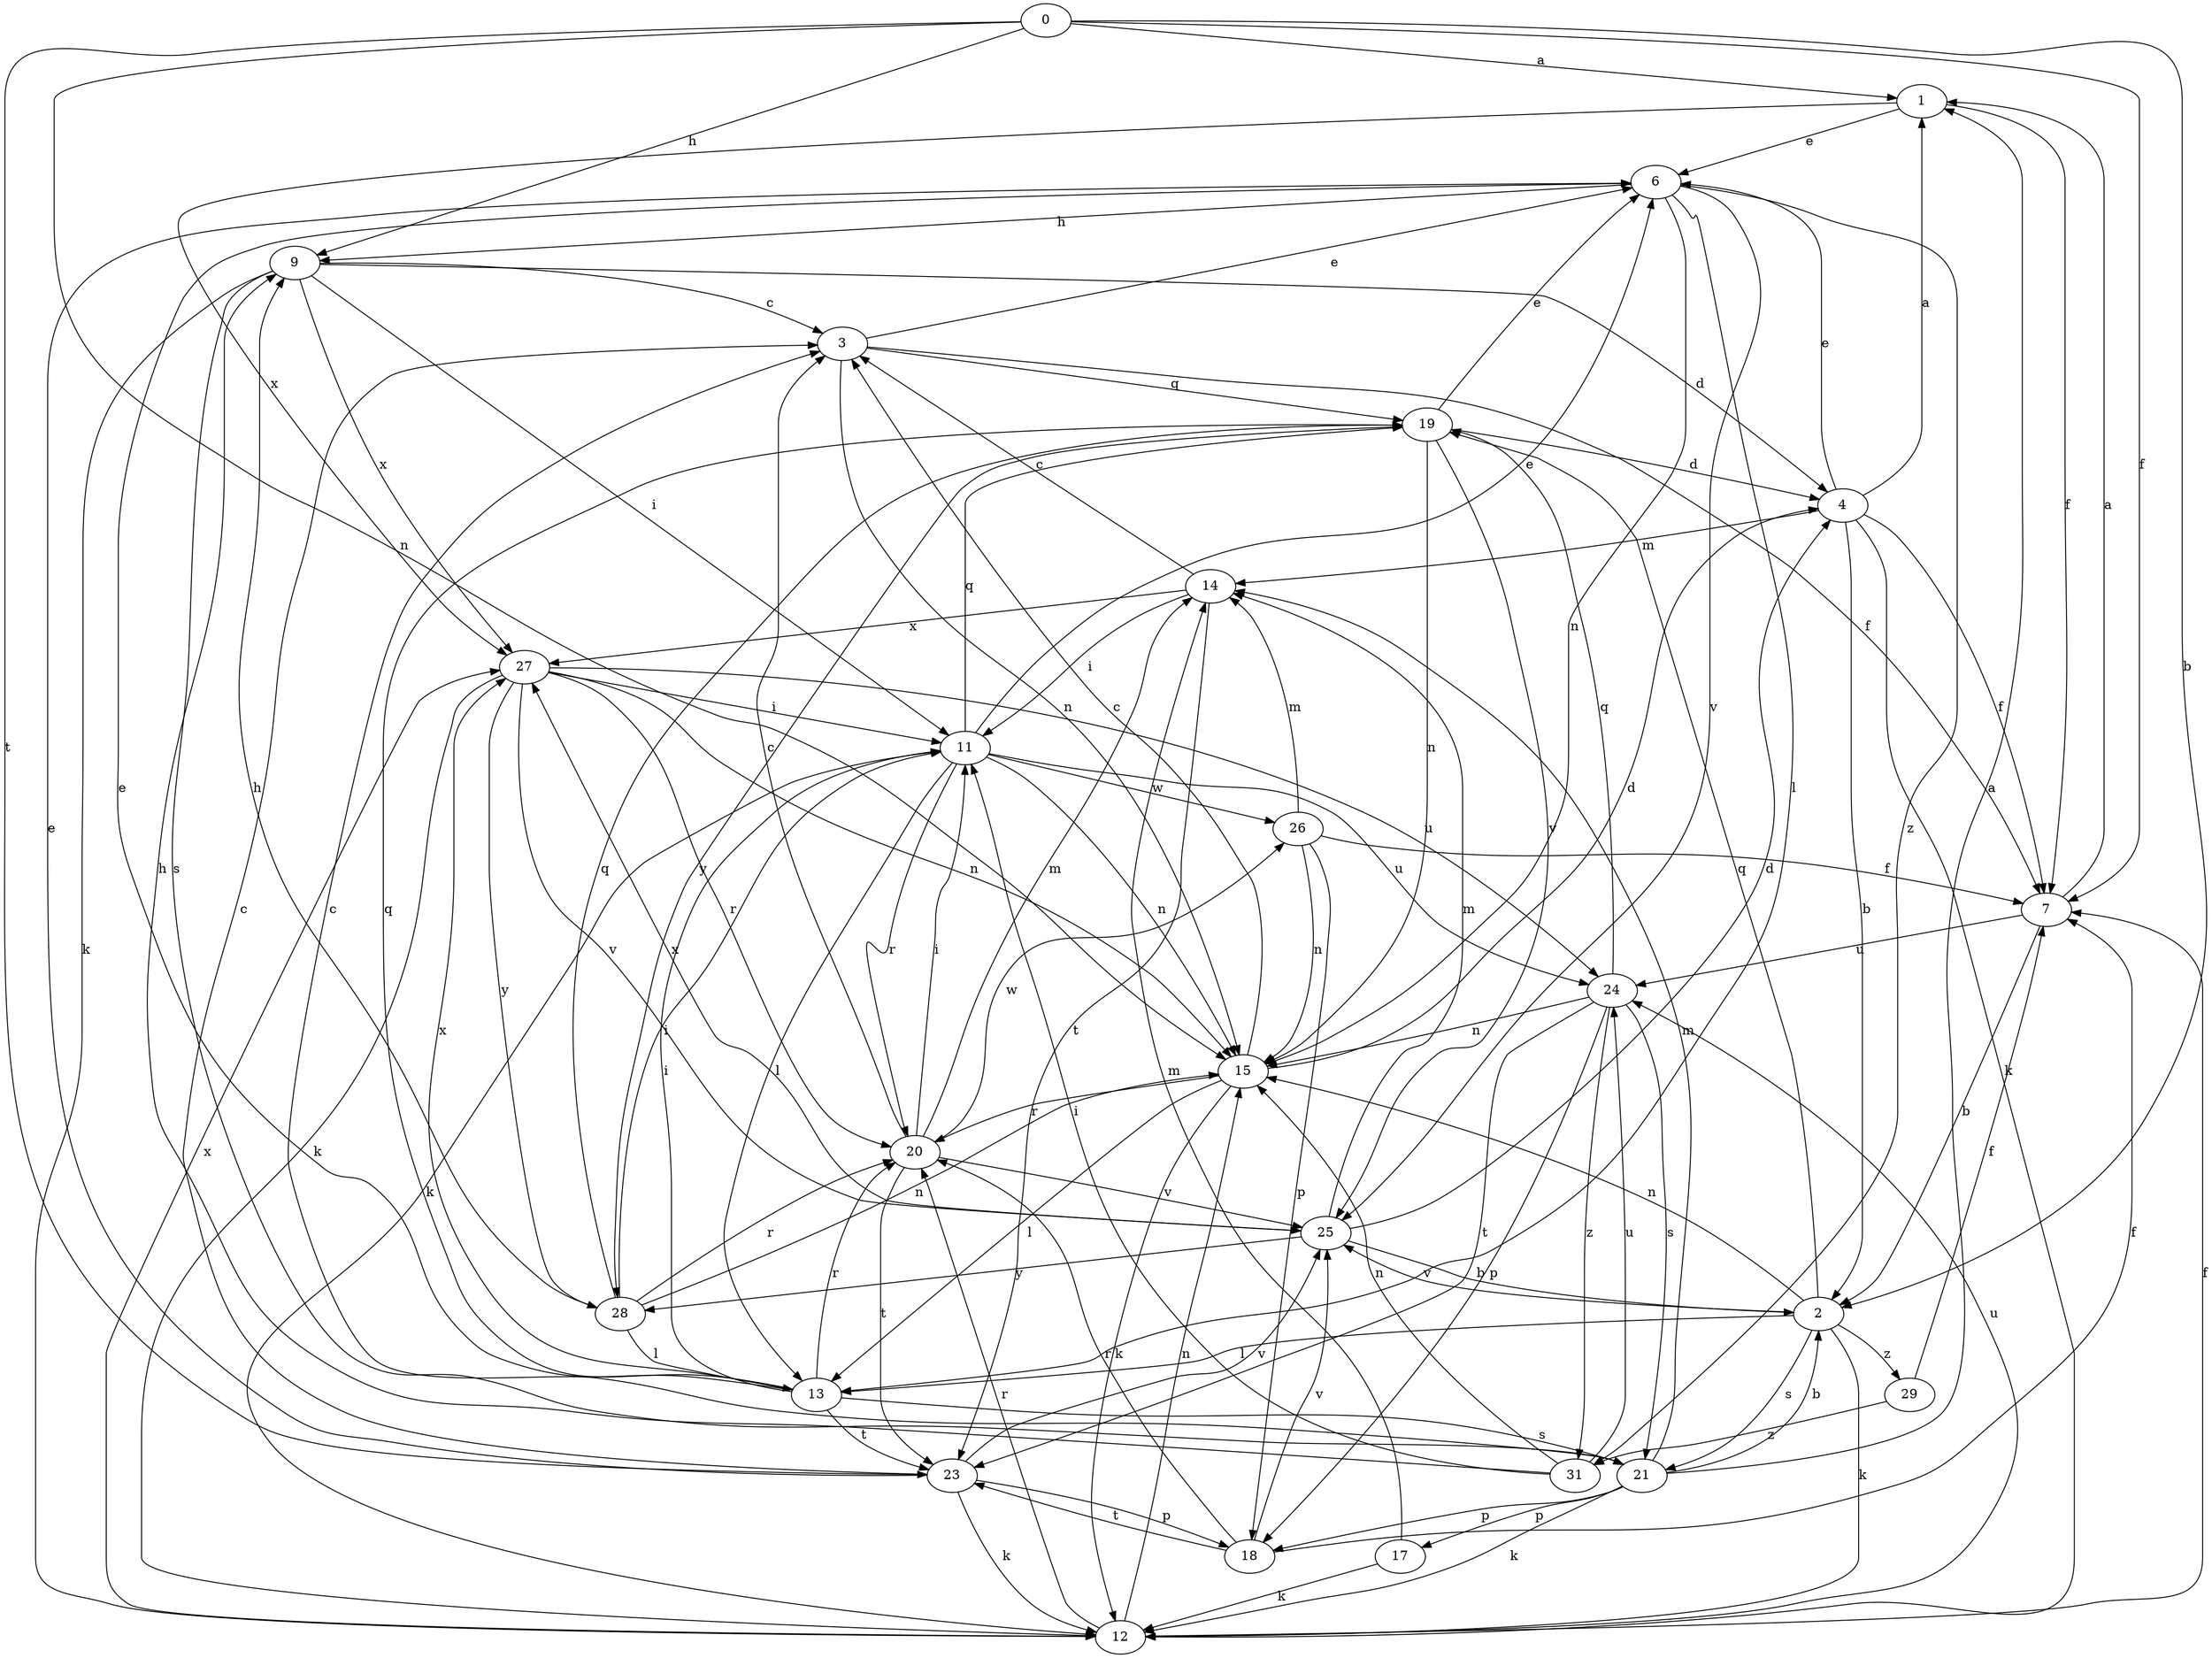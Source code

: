 strict digraph  {
0;
1;
2;
3;
4;
6;
7;
9;
11;
12;
13;
14;
15;
17;
18;
19;
20;
21;
23;
24;
25;
26;
27;
28;
29;
31;
0 -> 1  [label=a];
0 -> 2  [label=b];
0 -> 7  [label=f];
0 -> 9  [label=h];
0 -> 15  [label=n];
0 -> 23  [label=t];
1 -> 6  [label=e];
1 -> 7  [label=f];
1 -> 27  [label=x];
2 -> 12  [label=k];
2 -> 13  [label=l];
2 -> 15  [label=n];
2 -> 19  [label=q];
2 -> 21  [label=s];
2 -> 25  [label=v];
2 -> 29  [label=z];
3 -> 6  [label=e];
3 -> 7  [label=f];
3 -> 15  [label=n];
3 -> 19  [label=q];
4 -> 1  [label=a];
4 -> 2  [label=b];
4 -> 6  [label=e];
4 -> 7  [label=f];
4 -> 12  [label=k];
4 -> 14  [label=m];
6 -> 9  [label=h];
6 -> 13  [label=l];
6 -> 15  [label=n];
6 -> 25  [label=v];
6 -> 31  [label=z];
7 -> 1  [label=a];
7 -> 2  [label=b];
7 -> 24  [label=u];
9 -> 3  [label=c];
9 -> 4  [label=d];
9 -> 11  [label=i];
9 -> 12  [label=k];
9 -> 21  [label=s];
9 -> 27  [label=x];
11 -> 6  [label=e];
11 -> 12  [label=k];
11 -> 13  [label=l];
11 -> 15  [label=n];
11 -> 19  [label=q];
11 -> 20  [label=r];
11 -> 24  [label=u];
11 -> 26  [label=w];
12 -> 7  [label=f];
12 -> 15  [label=n];
12 -> 20  [label=r];
12 -> 24  [label=u];
12 -> 27  [label=x];
13 -> 6  [label=e];
13 -> 11  [label=i];
13 -> 19  [label=q];
13 -> 20  [label=r];
13 -> 21  [label=s];
13 -> 23  [label=t];
13 -> 27  [label=x];
14 -> 3  [label=c];
14 -> 11  [label=i];
14 -> 23  [label=t];
14 -> 27  [label=x];
15 -> 3  [label=c];
15 -> 4  [label=d];
15 -> 12  [label=k];
15 -> 13  [label=l];
15 -> 20  [label=r];
17 -> 12  [label=k];
17 -> 14  [label=m];
18 -> 7  [label=f];
18 -> 20  [label=r];
18 -> 23  [label=t];
18 -> 25  [label=v];
19 -> 4  [label=d];
19 -> 6  [label=e];
19 -> 15  [label=n];
19 -> 25  [label=v];
19 -> 28  [label=y];
20 -> 3  [label=c];
20 -> 11  [label=i];
20 -> 14  [label=m];
20 -> 23  [label=t];
20 -> 25  [label=v];
20 -> 26  [label=w];
21 -> 1  [label=a];
21 -> 2  [label=b];
21 -> 3  [label=c];
21 -> 12  [label=k];
21 -> 14  [label=m];
21 -> 17  [label=p];
21 -> 18  [label=p];
23 -> 3  [label=c];
23 -> 6  [label=e];
23 -> 12  [label=k];
23 -> 18  [label=p];
23 -> 25  [label=v];
24 -> 15  [label=n];
24 -> 18  [label=p];
24 -> 19  [label=q];
24 -> 21  [label=s];
24 -> 23  [label=t];
24 -> 31  [label=z];
25 -> 2  [label=b];
25 -> 4  [label=d];
25 -> 14  [label=m];
25 -> 27  [label=x];
25 -> 28  [label=y];
26 -> 7  [label=f];
26 -> 14  [label=m];
26 -> 15  [label=n];
26 -> 18  [label=p];
27 -> 11  [label=i];
27 -> 12  [label=k];
27 -> 15  [label=n];
27 -> 20  [label=r];
27 -> 24  [label=u];
27 -> 25  [label=v];
27 -> 28  [label=y];
28 -> 9  [label=h];
28 -> 11  [label=i];
28 -> 13  [label=l];
28 -> 15  [label=n];
28 -> 19  [label=q];
28 -> 20  [label=r];
29 -> 7  [label=f];
29 -> 31  [label=z];
31 -> 9  [label=h];
31 -> 11  [label=i];
31 -> 15  [label=n];
31 -> 24  [label=u];
}
